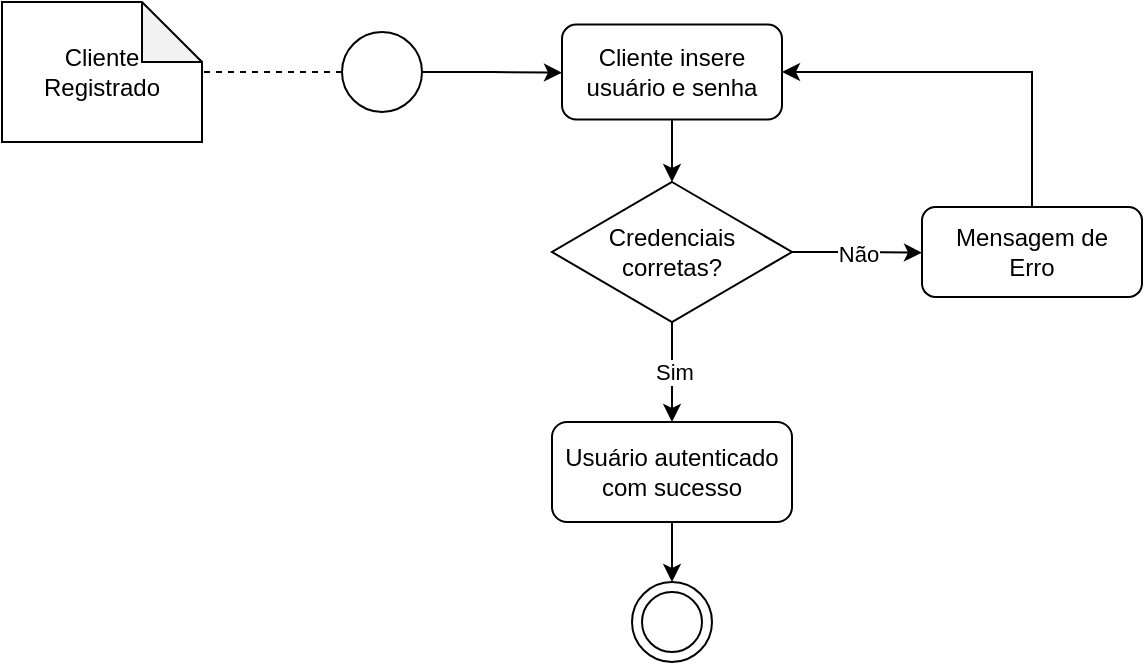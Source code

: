 <mxfile version="24.2.5" type="github">
  <diagram id="C5RBs43oDa-KdzZeNtuy" name="Page-1">
    <mxGraphModel dx="1195" dy="643" grid="1" gridSize="10" guides="1" tooltips="1" connect="1" arrows="1" fold="1" page="1" pageScale="1" pageWidth="320" pageHeight="420" math="0" shadow="0">
      <root>
        <mxCell id="WIyWlLk6GJQsqaUBKTNV-0" />
        <mxCell id="WIyWlLk6GJQsqaUBKTNV-1" parent="WIyWlLk6GJQsqaUBKTNV-0" />
        <mxCell id="uqOR9JgWqZxReUylYoV5-20" value="Cliente&lt;div&gt;Registrado&lt;/div&gt;" style="shape=note;whiteSpace=wrap;html=1;backgroundOutline=1;darkOpacity=0.05;" vertex="1" parent="WIyWlLk6GJQsqaUBKTNV-1">
          <mxGeometry x="30" y="50" width="100" height="70" as="geometry" />
        </mxCell>
        <mxCell id="uqOR9JgWqZxReUylYoV5-23" style="edgeStyle=orthogonalEdgeStyle;rounded=0;orthogonalLoop=1;jettySize=auto;html=1;exitX=1;exitY=0.5;exitDx=0;exitDy=0;" edge="1" parent="WIyWlLk6GJQsqaUBKTNV-1" source="uqOR9JgWqZxReUylYoV5-22">
          <mxGeometry relative="1" as="geometry">
            <mxPoint x="310" y="85.333" as="targetPoint" />
          </mxGeometry>
        </mxCell>
        <mxCell id="uqOR9JgWqZxReUylYoV5-22" value="" style="ellipse;whiteSpace=wrap;html=1;aspect=fixed;" vertex="1" parent="WIyWlLk6GJQsqaUBKTNV-1">
          <mxGeometry x="200" y="65" width="40" height="40" as="geometry" />
        </mxCell>
        <mxCell id="uqOR9JgWqZxReUylYoV5-24" value="" style="endArrow=none;dashed=1;html=1;rounded=0;exitX=0;exitY=0.5;exitDx=0;exitDy=0;" edge="1" parent="WIyWlLk6GJQsqaUBKTNV-1" source="uqOR9JgWqZxReUylYoV5-22" target="uqOR9JgWqZxReUylYoV5-20">
          <mxGeometry width="50" height="50" relative="1" as="geometry">
            <mxPoint x="450" y="270" as="sourcePoint" />
            <mxPoint x="500" y="220" as="targetPoint" />
          </mxGeometry>
        </mxCell>
        <mxCell id="uqOR9JgWqZxReUylYoV5-26" style="edgeStyle=orthogonalEdgeStyle;rounded=0;orthogonalLoop=1;jettySize=auto;html=1;exitX=0.5;exitY=1;exitDx=0;exitDy=0;" edge="1" parent="WIyWlLk6GJQsqaUBKTNV-1" source="uqOR9JgWqZxReUylYoV5-25" target="uqOR9JgWqZxReUylYoV5-27">
          <mxGeometry relative="1" as="geometry">
            <mxPoint x="365" y="160" as="targetPoint" />
          </mxGeometry>
        </mxCell>
        <mxCell id="uqOR9JgWqZxReUylYoV5-25" value="Cliente insere&lt;div&gt;usuário e senha&lt;/div&gt;" style="rounded=1;whiteSpace=wrap;html=1;" vertex="1" parent="WIyWlLk6GJQsqaUBKTNV-1">
          <mxGeometry x="310" y="61.25" width="110" height="47.5" as="geometry" />
        </mxCell>
        <mxCell id="uqOR9JgWqZxReUylYoV5-28" value="Não" style="edgeStyle=orthogonalEdgeStyle;rounded=0;orthogonalLoop=1;jettySize=auto;html=1;exitX=1;exitY=0.5;exitDx=0;exitDy=0;" edge="1" parent="WIyWlLk6GJQsqaUBKTNV-1" source="uqOR9JgWqZxReUylYoV5-27">
          <mxGeometry relative="1" as="geometry">
            <mxPoint x="490" y="175.333" as="targetPoint" />
          </mxGeometry>
        </mxCell>
        <mxCell id="uqOR9JgWqZxReUylYoV5-30" value="Sim" style="edgeStyle=orthogonalEdgeStyle;rounded=0;orthogonalLoop=1;jettySize=auto;html=1;exitX=0.5;exitY=1;exitDx=0;exitDy=0;" edge="1" parent="WIyWlLk6GJQsqaUBKTNV-1" source="uqOR9JgWqZxReUylYoV5-27">
          <mxGeometry relative="1" as="geometry">
            <mxPoint x="365" y="260" as="targetPoint" />
          </mxGeometry>
        </mxCell>
        <mxCell id="uqOR9JgWqZxReUylYoV5-27" value="Credenciais&lt;div&gt;corretas?&lt;/div&gt;" style="rhombus;whiteSpace=wrap;html=1;" vertex="1" parent="WIyWlLk6GJQsqaUBKTNV-1">
          <mxGeometry x="305" y="140" width="120" height="70" as="geometry" />
        </mxCell>
        <mxCell id="uqOR9JgWqZxReUylYoV5-32" style="edgeStyle=orthogonalEdgeStyle;rounded=0;orthogonalLoop=1;jettySize=auto;html=1;exitX=0.5;exitY=0;exitDx=0;exitDy=0;entryX=1;entryY=0.5;entryDx=0;entryDy=0;" edge="1" parent="WIyWlLk6GJQsqaUBKTNV-1" source="uqOR9JgWqZxReUylYoV5-29" target="uqOR9JgWqZxReUylYoV5-25">
          <mxGeometry relative="1" as="geometry" />
        </mxCell>
        <mxCell id="uqOR9JgWqZxReUylYoV5-29" value="Mensagem de&lt;div&gt;Erro&lt;/div&gt;" style="rounded=1;whiteSpace=wrap;html=1;" vertex="1" parent="WIyWlLk6GJQsqaUBKTNV-1">
          <mxGeometry x="490" y="152.5" width="110" height="45" as="geometry" />
        </mxCell>
        <mxCell id="uqOR9JgWqZxReUylYoV5-33" style="edgeStyle=orthogonalEdgeStyle;rounded=0;orthogonalLoop=1;jettySize=auto;html=1;exitX=0.5;exitY=1;exitDx=0;exitDy=0;" edge="1" parent="WIyWlLk6GJQsqaUBKTNV-1" source="uqOR9JgWqZxReUylYoV5-31" target="uqOR9JgWqZxReUylYoV5-34">
          <mxGeometry relative="1" as="geometry">
            <mxPoint x="365" y="360" as="targetPoint" />
          </mxGeometry>
        </mxCell>
        <mxCell id="uqOR9JgWqZxReUylYoV5-31" value="Usuário autenticado&lt;div&gt;com sucesso&lt;/div&gt;" style="rounded=1;whiteSpace=wrap;html=1;" vertex="1" parent="WIyWlLk6GJQsqaUBKTNV-1">
          <mxGeometry x="305" y="260" width="120" height="50" as="geometry" />
        </mxCell>
        <mxCell id="uqOR9JgWqZxReUylYoV5-34" value="" style="ellipse;whiteSpace=wrap;html=1;aspect=fixed;" vertex="1" parent="WIyWlLk6GJQsqaUBKTNV-1">
          <mxGeometry x="345" y="340" width="40" height="40" as="geometry" />
        </mxCell>
        <mxCell id="uqOR9JgWqZxReUylYoV5-35" value="" style="ellipse;whiteSpace=wrap;html=1;aspect=fixed;" vertex="1" parent="WIyWlLk6GJQsqaUBKTNV-1">
          <mxGeometry x="350" y="345" width="30" height="30" as="geometry" />
        </mxCell>
      </root>
    </mxGraphModel>
  </diagram>
</mxfile>

